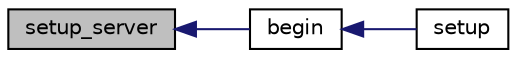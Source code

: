 digraph "setup_server"
{
  edge [fontname="Helvetica",fontsize="10",labelfontname="Helvetica",labelfontsize="10"];
  node [fontname="Helvetica",fontsize="10",shape=record];
  rankdir="LR";
  Node95 [label="setup_server",height=0.2,width=0.4,color="black", fillcolor="grey75", style="filled", fontcolor="black"];
  Node95 -> Node96 [dir="back",color="midnightblue",fontsize="10",style="solid"];
  Node96 [label="begin",height=0.2,width=0.4,color="black", fillcolor="white", style="filled",URL="$classEspServer.html#a1d8682ca0934af03639311e23a71283f"];
  Node96 -> Node97 [dir="back",color="midnightblue",fontsize="10",style="solid"];
  Node97 [label="setup",height=0.2,width=0.4,color="black", fillcolor="white", style="filled",URL="$Arduino__kommentiert_8ino.html#a4fc01d736fe50cf5b977f755b675f11d"];
}
